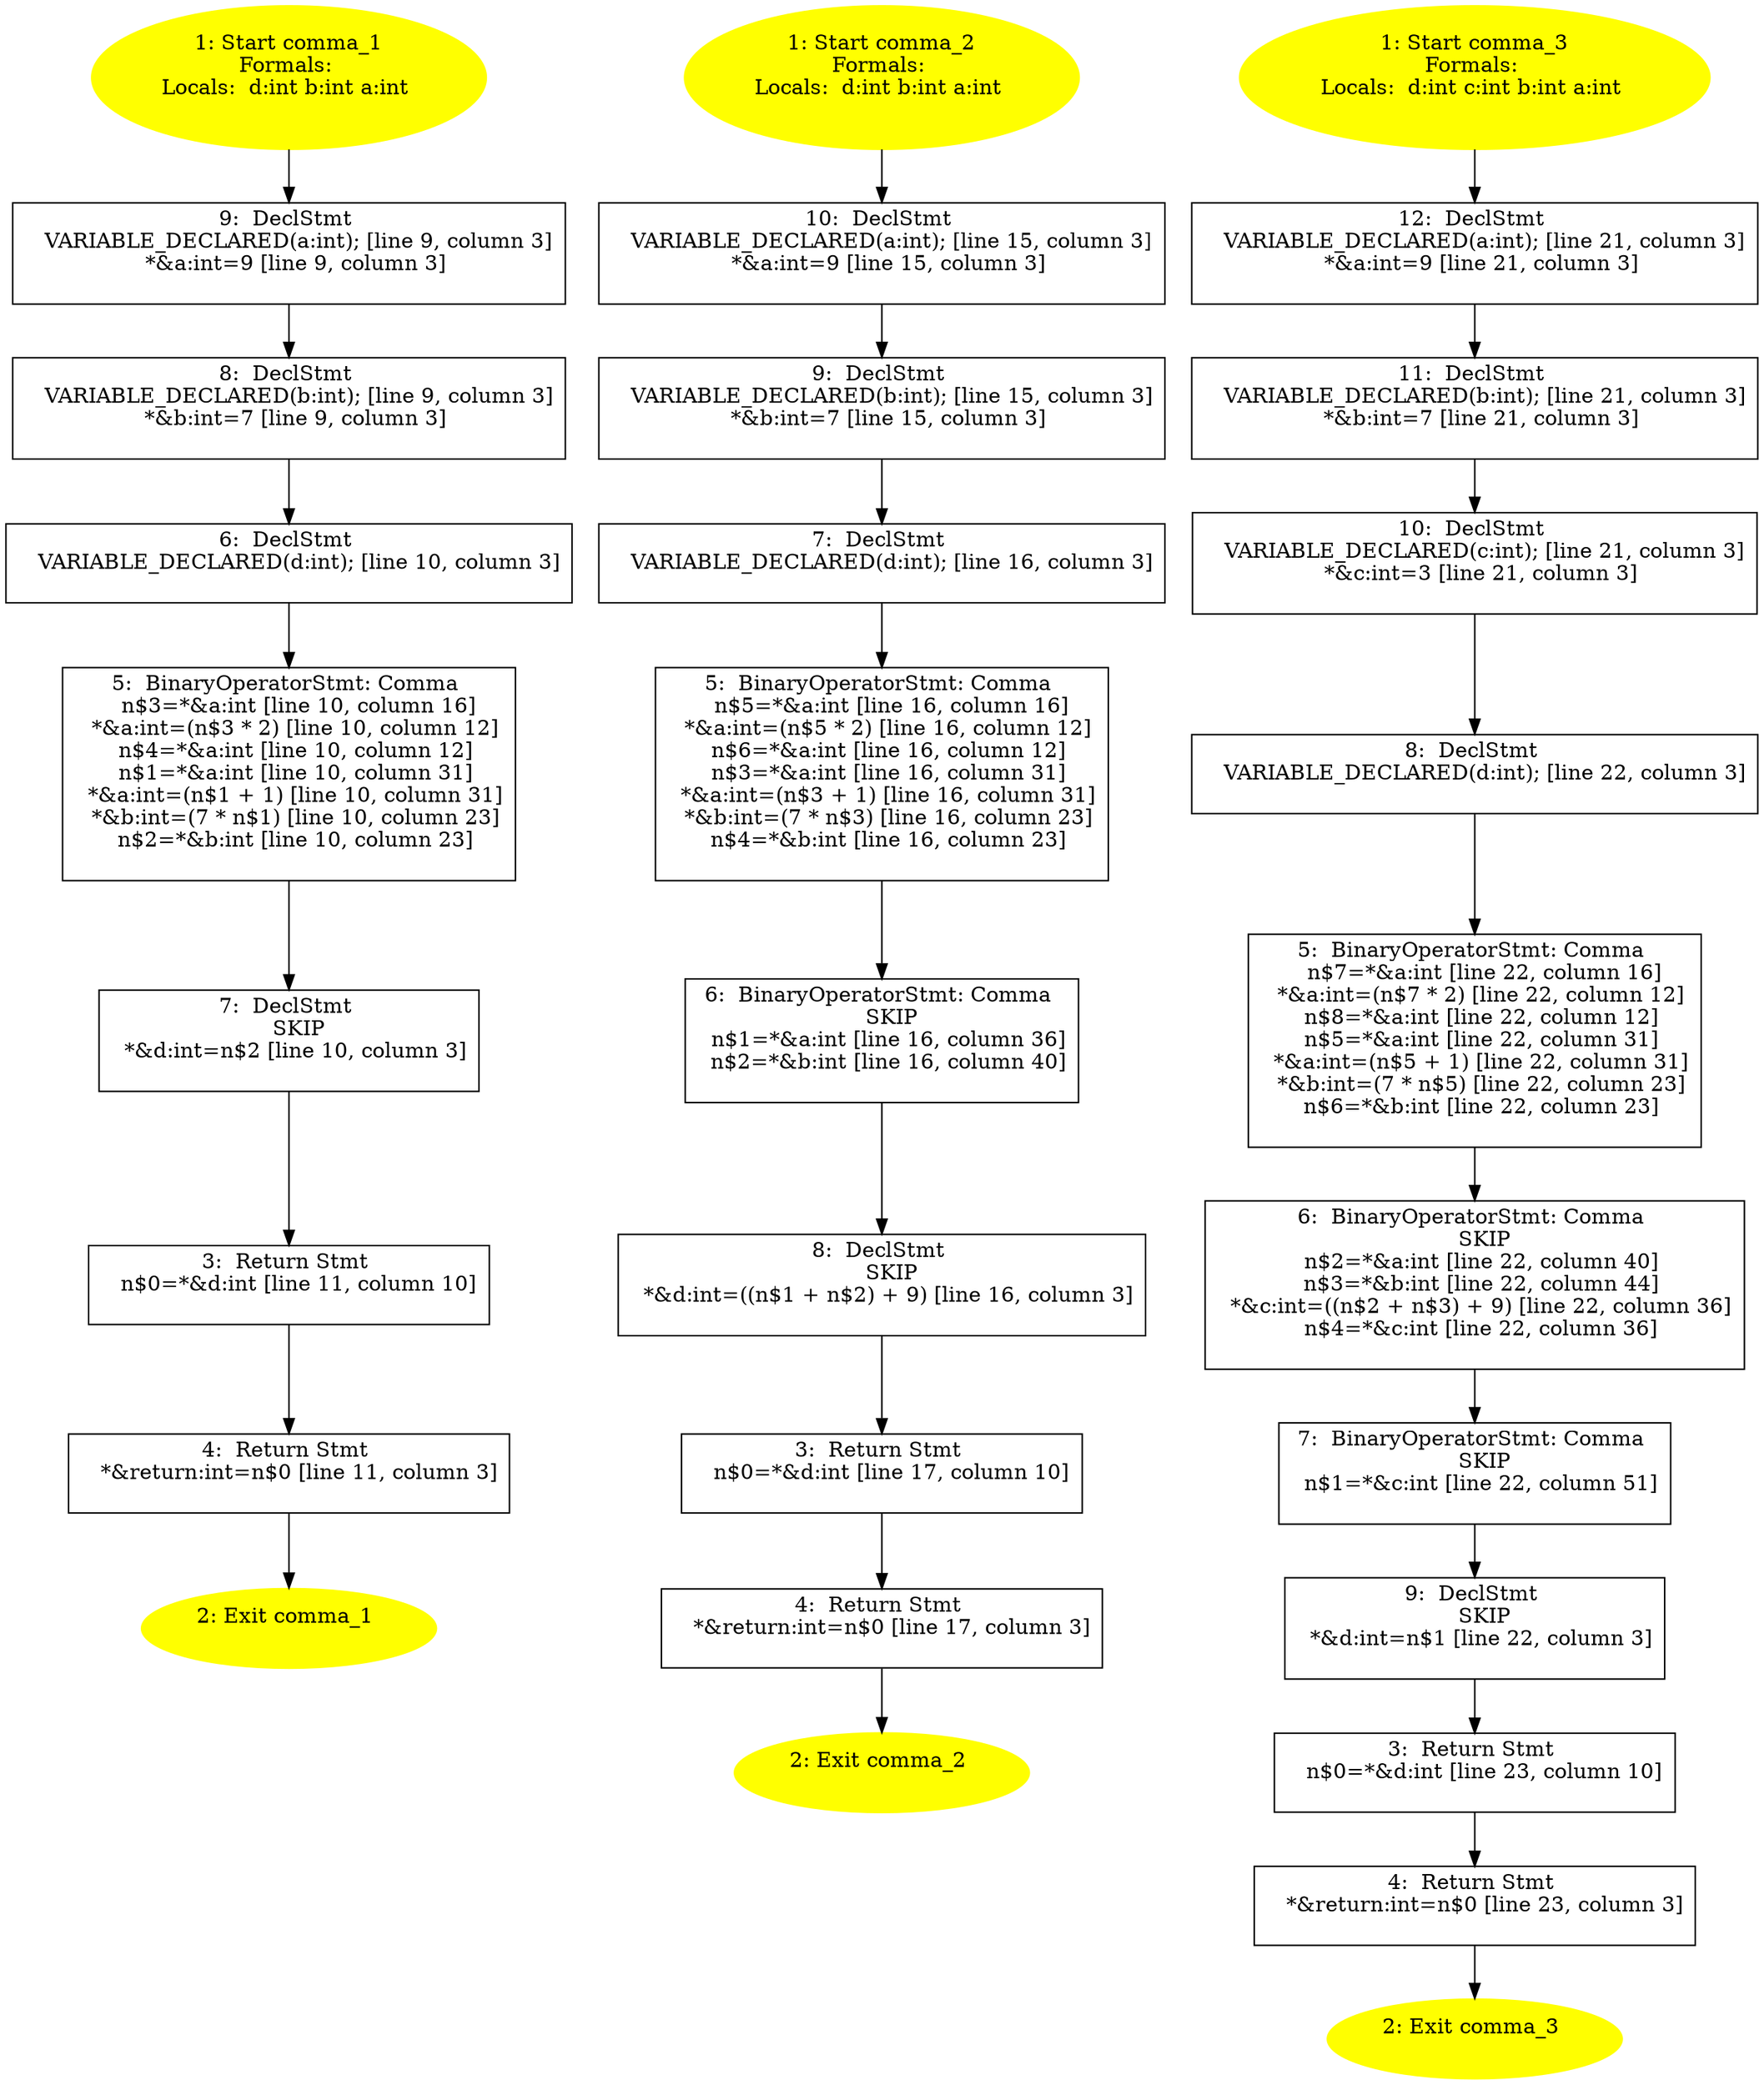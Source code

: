 /* @generated */
digraph cfg {
"comma_1.bafaed8336991f5a_1" [label="1: Start comma_1\nFormals: \nLocals:  d:int b:int a:int \n  " color=yellow style=filled]
	

	 "comma_1.bafaed8336991f5a_1" -> "comma_1.bafaed8336991f5a_9" ;
"comma_1.bafaed8336991f5a_2" [label="2: Exit comma_1 \n  " color=yellow style=filled]
	

"comma_1.bafaed8336991f5a_3" [label="3:  Return Stmt \n   n$0=*&d:int [line 11, column 10]\n " shape="box"]
	

	 "comma_1.bafaed8336991f5a_3" -> "comma_1.bafaed8336991f5a_4" ;
"comma_1.bafaed8336991f5a_4" [label="4:  Return Stmt \n   *&return:int=n$0 [line 11, column 3]\n " shape="box"]
	

	 "comma_1.bafaed8336991f5a_4" -> "comma_1.bafaed8336991f5a_2" ;
"comma_1.bafaed8336991f5a_5" [label="5:  BinaryOperatorStmt: Comma \n   n$3=*&a:int [line 10, column 16]\n  *&a:int=(n$3 * 2) [line 10, column 12]\n  n$4=*&a:int [line 10, column 12]\n  n$1=*&a:int [line 10, column 31]\n  *&a:int=(n$1 + 1) [line 10, column 31]\n  *&b:int=(7 * n$1) [line 10, column 23]\n  n$2=*&b:int [line 10, column 23]\n " shape="box"]
	

	 "comma_1.bafaed8336991f5a_5" -> "comma_1.bafaed8336991f5a_7" ;
"comma_1.bafaed8336991f5a_6" [label="6:  DeclStmt \n   VARIABLE_DECLARED(d:int); [line 10, column 3]\n " shape="box"]
	

	 "comma_1.bafaed8336991f5a_6" -> "comma_1.bafaed8336991f5a_5" ;
"comma_1.bafaed8336991f5a_7" [label="7:  DeclStmt \n   SKIP\n  *&d:int=n$2 [line 10, column 3]\n " shape="box"]
	

	 "comma_1.bafaed8336991f5a_7" -> "comma_1.bafaed8336991f5a_3" ;
"comma_1.bafaed8336991f5a_8" [label="8:  DeclStmt \n   VARIABLE_DECLARED(b:int); [line 9, column 3]\n  *&b:int=7 [line 9, column 3]\n " shape="box"]
	

	 "comma_1.bafaed8336991f5a_8" -> "comma_1.bafaed8336991f5a_6" ;
"comma_1.bafaed8336991f5a_9" [label="9:  DeclStmt \n   VARIABLE_DECLARED(a:int); [line 9, column 3]\n  *&a:int=9 [line 9, column 3]\n " shape="box"]
	

	 "comma_1.bafaed8336991f5a_9" -> "comma_1.bafaed8336991f5a_8" ;
"comma_2.aa5fd44d8dfe7804_1" [label="1: Start comma_2\nFormals: \nLocals:  d:int b:int a:int \n  " color=yellow style=filled]
	

	 "comma_2.aa5fd44d8dfe7804_1" -> "comma_2.aa5fd44d8dfe7804_10" ;
"comma_2.aa5fd44d8dfe7804_2" [label="2: Exit comma_2 \n  " color=yellow style=filled]
	

"comma_2.aa5fd44d8dfe7804_3" [label="3:  Return Stmt \n   n$0=*&d:int [line 17, column 10]\n " shape="box"]
	

	 "comma_2.aa5fd44d8dfe7804_3" -> "comma_2.aa5fd44d8dfe7804_4" ;
"comma_2.aa5fd44d8dfe7804_4" [label="4:  Return Stmt \n   *&return:int=n$0 [line 17, column 3]\n " shape="box"]
	

	 "comma_2.aa5fd44d8dfe7804_4" -> "comma_2.aa5fd44d8dfe7804_2" ;
"comma_2.aa5fd44d8dfe7804_5" [label="5:  BinaryOperatorStmt: Comma \n   n$5=*&a:int [line 16, column 16]\n  *&a:int=(n$5 * 2) [line 16, column 12]\n  n$6=*&a:int [line 16, column 12]\n  n$3=*&a:int [line 16, column 31]\n  *&a:int=(n$3 + 1) [line 16, column 31]\n  *&b:int=(7 * n$3) [line 16, column 23]\n  n$4=*&b:int [line 16, column 23]\n " shape="box"]
	

	 "comma_2.aa5fd44d8dfe7804_5" -> "comma_2.aa5fd44d8dfe7804_6" ;
"comma_2.aa5fd44d8dfe7804_6" [label="6:  BinaryOperatorStmt: Comma \n   SKIP\n  n$1=*&a:int [line 16, column 36]\n  n$2=*&b:int [line 16, column 40]\n " shape="box"]
	

	 "comma_2.aa5fd44d8dfe7804_6" -> "comma_2.aa5fd44d8dfe7804_8" ;
"comma_2.aa5fd44d8dfe7804_7" [label="7:  DeclStmt \n   VARIABLE_DECLARED(d:int); [line 16, column 3]\n " shape="box"]
	

	 "comma_2.aa5fd44d8dfe7804_7" -> "comma_2.aa5fd44d8dfe7804_5" ;
"comma_2.aa5fd44d8dfe7804_8" [label="8:  DeclStmt \n   SKIP\n  *&d:int=((n$1 + n$2) + 9) [line 16, column 3]\n " shape="box"]
	

	 "comma_2.aa5fd44d8dfe7804_8" -> "comma_2.aa5fd44d8dfe7804_3" ;
"comma_2.aa5fd44d8dfe7804_9" [label="9:  DeclStmt \n   VARIABLE_DECLARED(b:int); [line 15, column 3]\n  *&b:int=7 [line 15, column 3]\n " shape="box"]
	

	 "comma_2.aa5fd44d8dfe7804_9" -> "comma_2.aa5fd44d8dfe7804_7" ;
"comma_2.aa5fd44d8dfe7804_10" [label="10:  DeclStmt \n   VARIABLE_DECLARED(a:int); [line 15, column 3]\n  *&a:int=9 [line 15, column 3]\n " shape="box"]
	

	 "comma_2.aa5fd44d8dfe7804_10" -> "comma_2.aa5fd44d8dfe7804_9" ;
"comma_3.94b9d12e6a2f1dbb_1" [label="1: Start comma_3\nFormals: \nLocals:  d:int c:int b:int a:int \n  " color=yellow style=filled]
	

	 "comma_3.94b9d12e6a2f1dbb_1" -> "comma_3.94b9d12e6a2f1dbb_12" ;
"comma_3.94b9d12e6a2f1dbb_2" [label="2: Exit comma_3 \n  " color=yellow style=filled]
	

"comma_3.94b9d12e6a2f1dbb_3" [label="3:  Return Stmt \n   n$0=*&d:int [line 23, column 10]\n " shape="box"]
	

	 "comma_3.94b9d12e6a2f1dbb_3" -> "comma_3.94b9d12e6a2f1dbb_4" ;
"comma_3.94b9d12e6a2f1dbb_4" [label="4:  Return Stmt \n   *&return:int=n$0 [line 23, column 3]\n " shape="box"]
	

	 "comma_3.94b9d12e6a2f1dbb_4" -> "comma_3.94b9d12e6a2f1dbb_2" ;
"comma_3.94b9d12e6a2f1dbb_5" [label="5:  BinaryOperatorStmt: Comma \n   n$7=*&a:int [line 22, column 16]\n  *&a:int=(n$7 * 2) [line 22, column 12]\n  n$8=*&a:int [line 22, column 12]\n  n$5=*&a:int [line 22, column 31]\n  *&a:int=(n$5 + 1) [line 22, column 31]\n  *&b:int=(7 * n$5) [line 22, column 23]\n  n$6=*&b:int [line 22, column 23]\n " shape="box"]
	

	 "comma_3.94b9d12e6a2f1dbb_5" -> "comma_3.94b9d12e6a2f1dbb_6" ;
"comma_3.94b9d12e6a2f1dbb_6" [label="6:  BinaryOperatorStmt: Comma \n   SKIP\n  n$2=*&a:int [line 22, column 40]\n  n$3=*&b:int [line 22, column 44]\n  *&c:int=((n$2 + n$3) + 9) [line 22, column 36]\n  n$4=*&c:int [line 22, column 36]\n " shape="box"]
	

	 "comma_3.94b9d12e6a2f1dbb_6" -> "comma_3.94b9d12e6a2f1dbb_7" ;
"comma_3.94b9d12e6a2f1dbb_7" [label="7:  BinaryOperatorStmt: Comma \n   SKIP\n  n$1=*&c:int [line 22, column 51]\n " shape="box"]
	

	 "comma_3.94b9d12e6a2f1dbb_7" -> "comma_3.94b9d12e6a2f1dbb_9" ;
"comma_3.94b9d12e6a2f1dbb_8" [label="8:  DeclStmt \n   VARIABLE_DECLARED(d:int); [line 22, column 3]\n " shape="box"]
	

	 "comma_3.94b9d12e6a2f1dbb_8" -> "comma_3.94b9d12e6a2f1dbb_5" ;
"comma_3.94b9d12e6a2f1dbb_9" [label="9:  DeclStmt \n   SKIP\n  *&d:int=n$1 [line 22, column 3]\n " shape="box"]
	

	 "comma_3.94b9d12e6a2f1dbb_9" -> "comma_3.94b9d12e6a2f1dbb_3" ;
"comma_3.94b9d12e6a2f1dbb_10" [label="10:  DeclStmt \n   VARIABLE_DECLARED(c:int); [line 21, column 3]\n  *&c:int=3 [line 21, column 3]\n " shape="box"]
	

	 "comma_3.94b9d12e6a2f1dbb_10" -> "comma_3.94b9d12e6a2f1dbb_8" ;
"comma_3.94b9d12e6a2f1dbb_11" [label="11:  DeclStmt \n   VARIABLE_DECLARED(b:int); [line 21, column 3]\n  *&b:int=7 [line 21, column 3]\n " shape="box"]
	

	 "comma_3.94b9d12e6a2f1dbb_11" -> "comma_3.94b9d12e6a2f1dbb_10" ;
"comma_3.94b9d12e6a2f1dbb_12" [label="12:  DeclStmt \n   VARIABLE_DECLARED(a:int); [line 21, column 3]\n  *&a:int=9 [line 21, column 3]\n " shape="box"]
	

	 "comma_3.94b9d12e6a2f1dbb_12" -> "comma_3.94b9d12e6a2f1dbb_11" ;
}
